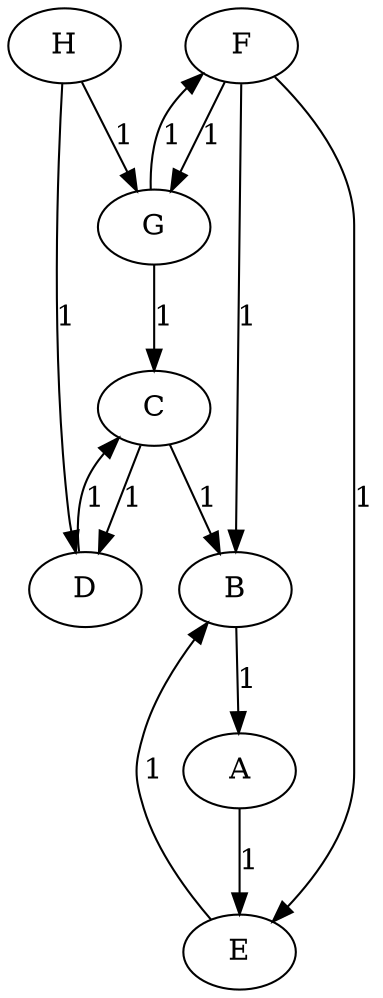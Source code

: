 digraph G {
    "B" -> "A" [label="1"];
    "F" -> "B" [label="1"];
    "F" -> "E" [label="1"];
    "F" -> "G" [label="1"];
    "E" -> "B" [label="1"];
    "C" -> "B" [label="1"];
    "C" -> "D" [label="1"];
    "D" -> "C" [label="1"];
    "G" -> "C" [label="1"];
    "G" -> "F" [label="1"];
    "H" -> "D" [label="1"];
    "H" -> "G" [label="1"];
    "A" -> "E" [label="1"];
}
